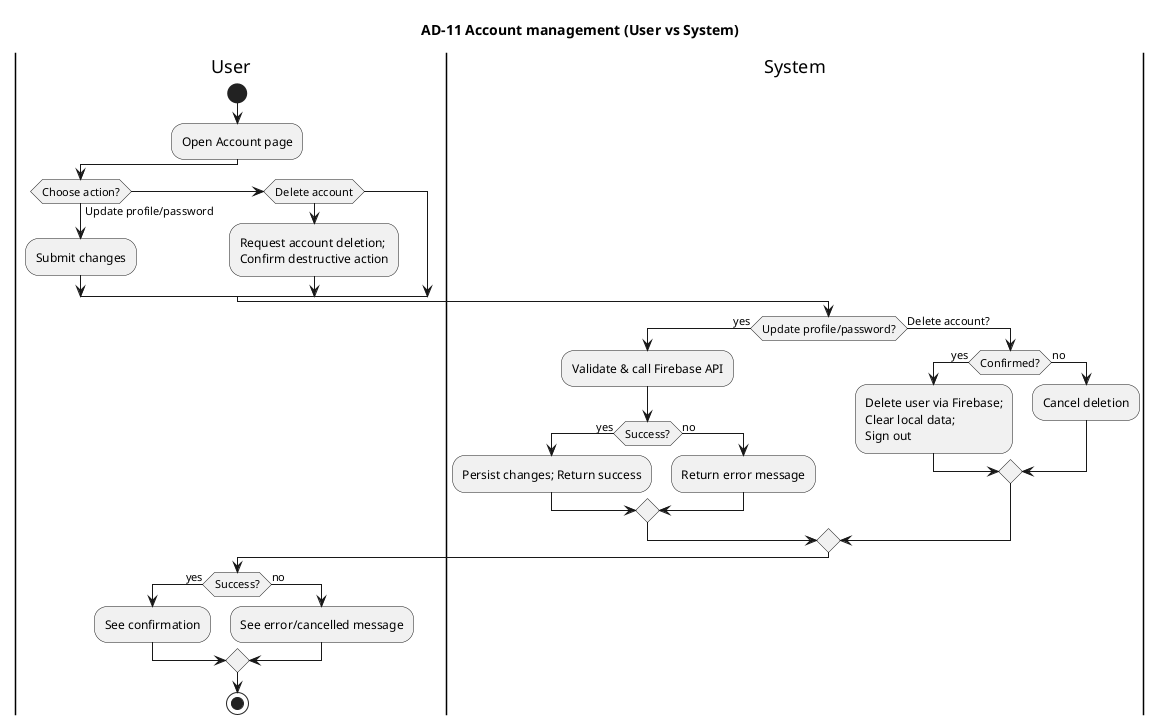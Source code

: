 @startuml
title AD-11 Account management (User vs System)
skinparam linetype ortho

|User|


start
|User|
  :Open Account page;
  if (Choose action?) then (Update profile/password)
    :Submit changes;
  elseif (Delete account)
    :Request account deletion;\nConfirm destructive action;
  endif

|System|
  if (Update profile/password?) then (yes)
    :Validate & call Firebase API;
    if (Success?) then (yes)
      :Persist changes; Return success;
    else (no)
      :Return error message;
    endif
  else (Delete account?)
    if (Confirmed?) then (yes)
      :Delete user via Firebase;\nClear local data;\nSign out;
    else (no)
      :Cancel deletion;
    endif
  endif

|User|
  if (Success?) then (yes)
    :See confirmation;
  else (no)
    :See error/cancelled message;
  endif

stop

@enduml

